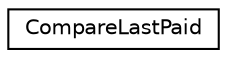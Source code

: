 digraph "Graphical Class Hierarchy"
{
 // LATEX_PDF_SIZE
  edge [fontname="Helvetica",fontsize="10",labelfontname="Helvetica",labelfontsize="10"];
  node [fontname="Helvetica",fontsize="10",shape=record];
  rankdir="LR";
  Node0 [label="CompareLastPaid",height=0.2,width=0.4,color="black", fillcolor="white", style="filled",URL="$struct_compare_last_paid.html",tooltip=" "];
}
